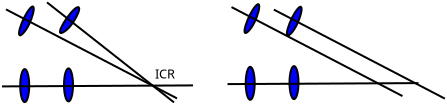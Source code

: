 <?xml version="1.0" encoding="UTF-8"?>
<dia:diagram xmlns:dia="http://www.lysator.liu.se/~alla/dia/">
  <dia:layer name="Background" visible="true" active="true">
    <dia:object type="Standard - Ellipse" version="0" id="O0">
      <dia:attribute name="obj_pos">
        <dia:point val="6.1,1.15"/>
      </dia:attribute>
      <dia:attribute name="obj_bb">
        <dia:rectangle val="6.05,1.1;6.6,2.85"/>
      </dia:attribute>
      <dia:attribute name="elem_corner">
        <dia:point val="6.1,1.15"/>
      </dia:attribute>
      <dia:attribute name="elem_width">
        <dia:real val="0.45"/>
      </dia:attribute>
      <dia:attribute name="elem_height">
        <dia:real val="1.65"/>
      </dia:attribute>
      <dia:attribute name="border_width">
        <dia:real val="0.1"/>
      </dia:attribute>
      <dia:attribute name="inner_color">
        <dia:color val="#0000ff"/>
      </dia:attribute>
    </dia:object>
    <dia:object type="Standard - Ellipse" version="0" id="O1">
      <dia:attribute name="obj_pos">
        <dia:point val="3.91,1.185"/>
      </dia:attribute>
      <dia:attribute name="obj_bb">
        <dia:rectangle val="3.86,1.135;4.41,2.885"/>
      </dia:attribute>
      <dia:attribute name="elem_corner">
        <dia:point val="3.91,1.185"/>
      </dia:attribute>
      <dia:attribute name="elem_width">
        <dia:real val="0.45"/>
      </dia:attribute>
      <dia:attribute name="elem_height">
        <dia:real val="1.65"/>
      </dia:attribute>
      <dia:attribute name="border_width">
        <dia:real val="0.1"/>
      </dia:attribute>
      <dia:attribute name="inner_color">
        <dia:color val="#0000ff"/>
      </dia:attribute>
    </dia:object>
    <dia:object type="Standard - Beziergon" version="0" id="O2">
      <dia:attribute name="obj_pos">
        <dia:point val="4.4,-1.85"/>
      </dia:attribute>
      <dia:attribute name="obj_bb">
        <dia:rectangle val="3.801,-1.996;4.637,-0.454"/>
      </dia:attribute>
      <dia:attribute name="bez_points">
        <dia:point val="4.4,-1.85"/>
        <dia:point val="4.8,-2.3"/>
        <dia:point val="4.5,-1.05"/>
        <dia:point val="4.05,-0.6"/>
        <dia:point val="3.6,-0.15"/>
        <dia:point val="4,-1.4"/>
      </dia:attribute>
      <dia:attribute name="corner_types">
        <dia:enum val="160479592"/>
        <dia:enum val="0"/>
        <dia:enum val="0"/>
      </dia:attribute>
      <dia:attribute name="line_width">
        <dia:real val="0.1"/>
      </dia:attribute>
      <dia:attribute name="inner_color">
        <dia:color val="#0000ff"/>
      </dia:attribute>
      <dia:attribute name="show_background">
        <dia:boolean val="true"/>
      </dia:attribute>
    </dia:object>
    <dia:object type="Standard - Beziergon" version="0" id="O3">
      <dia:attribute name="obj_pos">
        <dia:point val="6.75,-1.9"/>
      </dia:attribute>
      <dia:attribute name="obj_bb">
        <dia:rectangle val="5.846,-1.963;6.91,-0.569"/>
      </dia:attribute>
      <dia:attribute name="bez_points">
        <dia:point val="6.75,-1.9"/>
        <dia:point val="7.1,-2.05"/>
        <dia:point val="6.55,-0.9"/>
        <dia:point val="6.05,-0.65"/>
        <dia:point val="5.55,-0.4"/>
        <dia:point val="6.4,-1.75"/>
      </dia:attribute>
      <dia:attribute name="corner_types">
        <dia:enum val="160479592"/>
        <dia:enum val="0"/>
        <dia:enum val="0"/>
      </dia:attribute>
      <dia:attribute name="line_width">
        <dia:real val="0.1"/>
      </dia:attribute>
      <dia:attribute name="inner_color">
        <dia:color val="#0000ff"/>
      </dia:attribute>
      <dia:attribute name="show_background">
        <dia:boolean val="true"/>
      </dia:attribute>
    </dia:object>
    <dia:object type="Standard - Line" version="0" id="O4">
      <dia:attribute name="obj_pos">
        <dia:point val="3,2.05"/>
      </dia:attribute>
      <dia:attribute name="obj_bb">
        <dia:rectangle val="2.95,1.95;12.6,2.1"/>
      </dia:attribute>
      <dia:attribute name="conn_endpoints">
        <dia:point val="3,2.05"/>
        <dia:point val="12.55,2"/>
      </dia:attribute>
      <dia:attribute name="numcp">
        <dia:int val="1"/>
      </dia:attribute>
    </dia:object>
    <dia:object type="Standard - Line" version="0" id="O5">
      <dia:attribute name="obj_pos">
        <dia:point val="11.75,2.65"/>
      </dia:attribute>
      <dia:attribute name="obj_bb">
        <dia:rectangle val="3.133,-1.867;11.817,2.717"/>
      </dia:attribute>
      <dia:attribute name="conn_endpoints">
        <dia:point val="11.75,2.65"/>
        <dia:point val="3.2,-1.8"/>
      </dia:attribute>
      <dia:attribute name="numcp">
        <dia:int val="1"/>
      </dia:attribute>
    </dia:object>
    <dia:object type="Standard - Line" version="0" id="O6">
      <dia:attribute name="obj_pos">
        <dia:point val="11.6,2.85"/>
      </dia:attribute>
      <dia:attribute name="obj_bb">
        <dia:rectangle val="5.18,-2.22;11.67,2.92"/>
      </dia:attribute>
      <dia:attribute name="conn_endpoints">
        <dia:point val="11.6,2.85"/>
        <dia:point val="5.25,-2.15"/>
      </dia:attribute>
      <dia:attribute name="numcp">
        <dia:int val="1"/>
      </dia:attribute>
    </dia:object>
    <dia:object type="Standard - Text" version="1" id="O7">
      <dia:attribute name="obj_pos">
        <dia:point val="5.6,3"/>
      </dia:attribute>
      <dia:attribute name="obj_bb">
        <dia:rectangle val="5.6,2.405;5.6,3.15"/>
      </dia:attribute>
      <dia:attribute name="text">
        <dia:composite type="text">
          <dia:attribute name="string">
            <dia:string>##</dia:string>
          </dia:attribute>
          <dia:attribute name="font">
            <dia:font family="Symbol" style="0" name="Courier"/>
          </dia:attribute>
          <dia:attribute name="height">
            <dia:real val="0.8"/>
          </dia:attribute>
          <dia:attribute name="pos">
            <dia:point val="5.6,3"/>
          </dia:attribute>
          <dia:attribute name="color">
            <dia:color val="#000000"/>
          </dia:attribute>
          <dia:attribute name="alignment">
            <dia:enum val="0"/>
          </dia:attribute>
        </dia:composite>
      </dia:attribute>
      <dia:attribute name="valign">
        <dia:enum val="3"/>
      </dia:attribute>
    </dia:object>
    <dia:object type="Standard - Text" version="1" id="O8">
      <dia:attribute name="obj_pos">
        <dia:point val="10.65,1.65"/>
      </dia:attribute>
      <dia:attribute name="obj_bb">
        <dia:rectangle val="10.65,1.055;11.732,1.8"/>
      </dia:attribute>
      <dia:attribute name="text">
        <dia:composite type="text">
          <dia:attribute name="string">
            <dia:string>#ICR#</dia:string>
          </dia:attribute>
          <dia:attribute name="font">
            <dia:font family="sans" style="0" name="Helvetica"/>
          </dia:attribute>
          <dia:attribute name="height">
            <dia:real val="0.8"/>
          </dia:attribute>
          <dia:attribute name="pos">
            <dia:point val="10.65,1.65"/>
          </dia:attribute>
          <dia:attribute name="color">
            <dia:color val="#000000"/>
          </dia:attribute>
          <dia:attribute name="alignment">
            <dia:enum val="0"/>
          </dia:attribute>
        </dia:composite>
      </dia:attribute>
      <dia:attribute name="valign">
        <dia:enum val="3"/>
      </dia:attribute>
    </dia:object>
    <dia:object type="Standard - Ellipse" version="0" id="O9">
      <dia:attribute name="obj_pos">
        <dia:point val="17.375,1.035"/>
      </dia:attribute>
      <dia:attribute name="obj_bb">
        <dia:rectangle val="17.325,0.985;17.875,2.735"/>
      </dia:attribute>
      <dia:attribute name="elem_corner">
        <dia:point val="17.375,1.035"/>
      </dia:attribute>
      <dia:attribute name="elem_width">
        <dia:real val="0.45"/>
      </dia:attribute>
      <dia:attribute name="elem_height">
        <dia:real val="1.65"/>
      </dia:attribute>
      <dia:attribute name="border_width">
        <dia:real val="0.1"/>
      </dia:attribute>
      <dia:attribute name="inner_color">
        <dia:color val="#0000ff"/>
      </dia:attribute>
    </dia:object>
    <dia:object type="Standard - Ellipse" version="0" id="O10">
      <dia:attribute name="obj_pos">
        <dia:point val="15.185,1.07"/>
      </dia:attribute>
      <dia:attribute name="obj_bb">
        <dia:rectangle val="15.135,1.02;15.685,2.77"/>
      </dia:attribute>
      <dia:attribute name="elem_corner">
        <dia:point val="15.185,1.07"/>
      </dia:attribute>
      <dia:attribute name="elem_width">
        <dia:real val="0.45"/>
      </dia:attribute>
      <dia:attribute name="elem_height">
        <dia:real val="1.65"/>
      </dia:attribute>
      <dia:attribute name="border_width">
        <dia:real val="0.1"/>
      </dia:attribute>
      <dia:attribute name="inner_color">
        <dia:color val="#0000ff"/>
      </dia:attribute>
    </dia:object>
    <dia:object type="Standard - Beziergon" version="0" id="O11">
      <dia:attribute name="obj_pos">
        <dia:point val="15.675,-1.965"/>
      </dia:attribute>
      <dia:attribute name="obj_bb">
        <dia:rectangle val="15.076,-2.111;15.912,-0.569"/>
      </dia:attribute>
      <dia:attribute name="bez_points">
        <dia:point val="15.675,-1.965"/>
        <dia:point val="16.075,-2.415"/>
        <dia:point val="15.775,-1.165"/>
        <dia:point val="15.325,-0.715"/>
        <dia:point val="14.875,-0.265"/>
        <dia:point val="15.275,-1.515"/>
      </dia:attribute>
      <dia:attribute name="corner_types">
        <dia:enum val="160479592"/>
        <dia:enum val="0"/>
        <dia:enum val="0"/>
      </dia:attribute>
      <dia:attribute name="line_width">
        <dia:real val="0.1"/>
      </dia:attribute>
      <dia:attribute name="inner_color">
        <dia:color val="#0000ff"/>
      </dia:attribute>
      <dia:attribute name="show_background">
        <dia:boolean val="true"/>
      </dia:attribute>
    </dia:object>
    <dia:object type="Standard - Line" version="0" id="O12">
      <dia:attribute name="obj_pos">
        <dia:point val="14.275,1.935"/>
      </dia:attribute>
      <dia:attribute name="obj_bb">
        <dia:rectangle val="14.225,1.835;23.875,1.985"/>
      </dia:attribute>
      <dia:attribute name="conn_endpoints">
        <dia:point val="14.275,1.935"/>
        <dia:point val="23.825,1.885"/>
      </dia:attribute>
      <dia:attribute name="numcp">
        <dia:int val="1"/>
      </dia:attribute>
    </dia:object>
    <dia:object type="Standard - Line" version="0" id="O13">
      <dia:attribute name="obj_pos">
        <dia:point val="23.025,2.535"/>
      </dia:attribute>
      <dia:attribute name="obj_bb">
        <dia:rectangle val="14.408,-1.982;23.093,2.603"/>
      </dia:attribute>
      <dia:attribute name="conn_endpoints">
        <dia:point val="23.025,2.535"/>
        <dia:point val="14.475,-1.915"/>
      </dia:attribute>
      <dia:attribute name="numcp">
        <dia:int val="1"/>
      </dia:attribute>
    </dia:object>
    <dia:object type="Standard - Text" version="1" id="O14">
      <dia:attribute name="obj_pos">
        <dia:point val="16.875,2.885"/>
      </dia:attribute>
      <dia:attribute name="obj_bb">
        <dia:rectangle val="16.875,2.29;16.875,3.035"/>
      </dia:attribute>
      <dia:attribute name="text">
        <dia:composite type="text">
          <dia:attribute name="string">
            <dia:string>##</dia:string>
          </dia:attribute>
          <dia:attribute name="font">
            <dia:font family="Symbol" style="0" name="Courier"/>
          </dia:attribute>
          <dia:attribute name="height">
            <dia:real val="0.8"/>
          </dia:attribute>
          <dia:attribute name="pos">
            <dia:point val="16.875,2.885"/>
          </dia:attribute>
          <dia:attribute name="color">
            <dia:color val="#000000"/>
          </dia:attribute>
          <dia:attribute name="alignment">
            <dia:enum val="0"/>
          </dia:attribute>
        </dia:composite>
      </dia:attribute>
      <dia:attribute name="valign">
        <dia:enum val="3"/>
      </dia:attribute>
    </dia:object>
    <dia:object type="Standard - Beziergon" version="0" id="O15">
      <dia:attribute name="obj_pos">
        <dia:point val="17.792,-1.839"/>
      </dia:attribute>
      <dia:attribute name="obj_bb">
        <dia:rectangle val="17.194,-1.985;18.029,-0.443"/>
      </dia:attribute>
      <dia:attribute name="bez_points">
        <dia:point val="17.792,-1.839"/>
        <dia:point val="18.192,-2.289"/>
        <dia:point val="17.892,-1.039"/>
        <dia:point val="17.442,-0.589"/>
        <dia:point val="16.992,-0.139"/>
        <dia:point val="17.392,-1.389"/>
      </dia:attribute>
      <dia:attribute name="corner_types">
        <dia:enum val="160479592"/>
        <dia:enum val="0"/>
        <dia:enum val="0"/>
      </dia:attribute>
      <dia:attribute name="line_width">
        <dia:real val="0.1"/>
      </dia:attribute>
      <dia:attribute name="inner_color">
        <dia:color val="#0000ff"/>
      </dia:attribute>
      <dia:attribute name="show_background">
        <dia:boolean val="true"/>
      </dia:attribute>
    </dia:object>
    <dia:object type="Standard - Line" version="0" id="O16">
      <dia:attribute name="obj_pos">
        <dia:point val="25.142,2.661"/>
      </dia:attribute>
      <dia:attribute name="obj_bb">
        <dia:rectangle val="16.525,-1.856;25.21,2.729"/>
      </dia:attribute>
      <dia:attribute name="conn_endpoints">
        <dia:point val="25.142,2.661"/>
        <dia:point val="16.592,-1.789"/>
      </dia:attribute>
      <dia:attribute name="numcp">
        <dia:int val="1"/>
      </dia:attribute>
    </dia:object>
  </dia:layer>
</dia:diagram>
